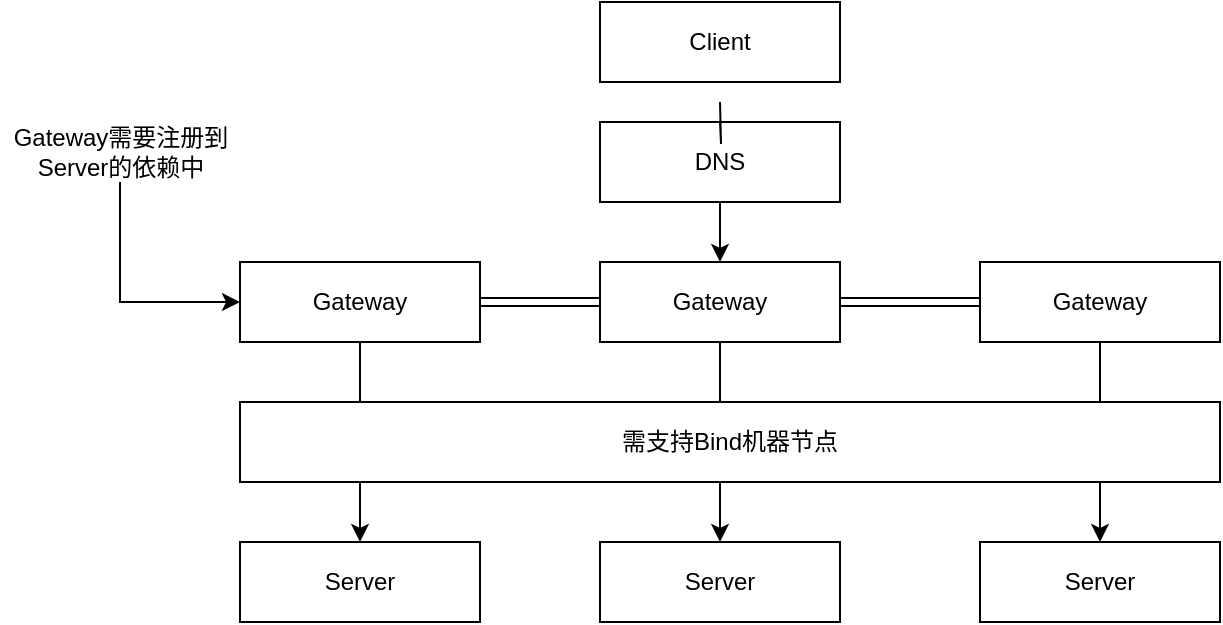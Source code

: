 <mxfile version="15.5.4" type="embed"><diagram id="23iRSUPoRavnBvh4doch" name="Page-1"><mxGraphModel dx="1021" dy="457" grid="1" gridSize="10" guides="1" tooltips="1" connect="1" arrows="1" fold="1" page="1" pageScale="1" pageWidth="827" pageHeight="1169" math="0" shadow="0"><root><mxCell id="0"/><mxCell id="1" parent="0"/><mxCell id="16" style="edgeStyle=orthogonalEdgeStyle;rounded=0;orthogonalLoop=1;jettySize=auto;html=1;arcSize=15;metaEdit=0;startArrow=none;" edge="1" parent="1" source="34" target="6"><mxGeometry relative="1" as="geometry"><mxPoint x="390" y="60" as="sourcePoint"/></mxGeometry></mxCell><mxCell id="5" value="Client" style="rounded=0;whiteSpace=wrap;html=1;arcSize=15;metaEdit=0;direction=west;" vertex="1" parent="1"><mxGeometry x="330" y="10" width="120" height="40" as="geometry"/></mxCell><mxCell id="23" style="edgeStyle=orthogonalEdgeStyle;rounded=0;orthogonalLoop=1;jettySize=auto;html=1;arcSize=15;metaEdit=0;" edge="1" parent="1" source="6" target="8"><mxGeometry relative="1" as="geometry"/></mxCell><mxCell id="33" style="edgeStyle=orthogonalEdgeStyle;shape=link;rounded=0;orthogonalLoop=1;jettySize=auto;html=1;arcSize=15;metaEdit=0;" edge="1" parent="1" source="6" target="18"><mxGeometry relative="1" as="geometry"/></mxCell><mxCell id="6" value="Gateway" style="rounded=0;whiteSpace=wrap;html=1;arcSize=15;metaEdit=0;direction=west;" vertex="1" parent="1"><mxGeometry x="330" y="140" width="120" height="40" as="geometry"/></mxCell><mxCell id="8" value="Server" style="rounded=0;whiteSpace=wrap;html=1;arcSize=15;metaEdit=0;direction=west;" vertex="1" parent="1"><mxGeometry x="330" y="280" width="120" height="40" as="geometry"/></mxCell><mxCell id="24" style="edgeStyle=orthogonalEdgeStyle;rounded=0;orthogonalLoop=1;jettySize=auto;html=1;arcSize=15;metaEdit=0;" edge="1" parent="1" source="14" target="20"><mxGeometry relative="1" as="geometry"/></mxCell><mxCell id="32" style="edgeStyle=orthogonalEdgeStyle;shape=link;rounded=0;orthogonalLoop=1;jettySize=auto;html=1;arcSize=15;metaEdit=0;" edge="1" parent="1" source="14" target="6"><mxGeometry relative="1" as="geometry"/></mxCell><mxCell id="14" value="Gateway" style="rounded=0;whiteSpace=wrap;html=1;arcSize=15;metaEdit=0;direction=west;" vertex="1" parent="1"><mxGeometry x="150" y="140" width="120" height="40" as="geometry"/></mxCell><mxCell id="22" style="edgeStyle=orthogonalEdgeStyle;rounded=0;orthogonalLoop=1;jettySize=auto;html=1;arcSize=15;metaEdit=0;" edge="1" parent="1" source="18" target="21"><mxGeometry relative="1" as="geometry"/></mxCell><mxCell id="18" value="Gateway" style="rounded=0;whiteSpace=wrap;html=1;arcSize=15;metaEdit=0;direction=west;" vertex="1" parent="1"><mxGeometry x="520" y="140" width="120" height="40" as="geometry"/></mxCell><mxCell id="20" value="Server" style="rounded=0;whiteSpace=wrap;html=1;arcSize=15;metaEdit=0;direction=west;" vertex="1" parent="1"><mxGeometry x="150" y="280" width="120" height="40" as="geometry"/></mxCell><mxCell id="21" value="Server" style="rounded=0;whiteSpace=wrap;html=1;arcSize=15;metaEdit=0;direction=west;" vertex="1" parent="1"><mxGeometry x="520" y="280" width="120" height="40" as="geometry"/></mxCell><mxCell id="29" value="需支持Bind机器节点" style="rounded=0;whiteSpace=wrap;html=1;direction=north;arcSize=15;metaEdit=0;" vertex="1" parent="1"><mxGeometry x="150" y="210" width="490" height="40" as="geometry"/></mxCell><mxCell id="34" value="DNS" style="rounded=0;whiteSpace=wrap;html=1;arcSize=15;metaEdit=0;direction=west;" vertex="1" parent="1"><mxGeometry x="330" y="70" width="120" height="40" as="geometry"/></mxCell><mxCell id="35" value="" style="edgeStyle=orthogonalEdgeStyle;rounded=0;orthogonalLoop=1;jettySize=auto;html=1;arcSize=15;metaEdit=0;endArrow=none;" edge="1" parent="1" target="34"><mxGeometry relative="1" as="geometry"><mxPoint x="390" y="60" as="sourcePoint"/><mxPoint x="390" y="180" as="targetPoint"/></mxGeometry></mxCell><mxCell id="38" style="edgeStyle=orthogonalEdgeStyle;rounded=0;orthogonalLoop=1;jettySize=auto;html=1;entryX=1;entryY=0.5;entryDx=0;entryDy=0;" edge="1" parent="1" source="37" target="14"><mxGeometry relative="1" as="geometry"/></mxCell><mxCell id="37" value="Gateway需要注册到&lt;br&gt;Server的依赖中" style="text;html=1;resizable=0;autosize=1;align=center;verticalAlign=middle;points=[];rounded=0;fillColor=none;" vertex="1" parent="1"><mxGeometry x="30" y="70" width="120" height="30" as="geometry"/></mxCell></root></mxGraphModel></diagram></mxfile>